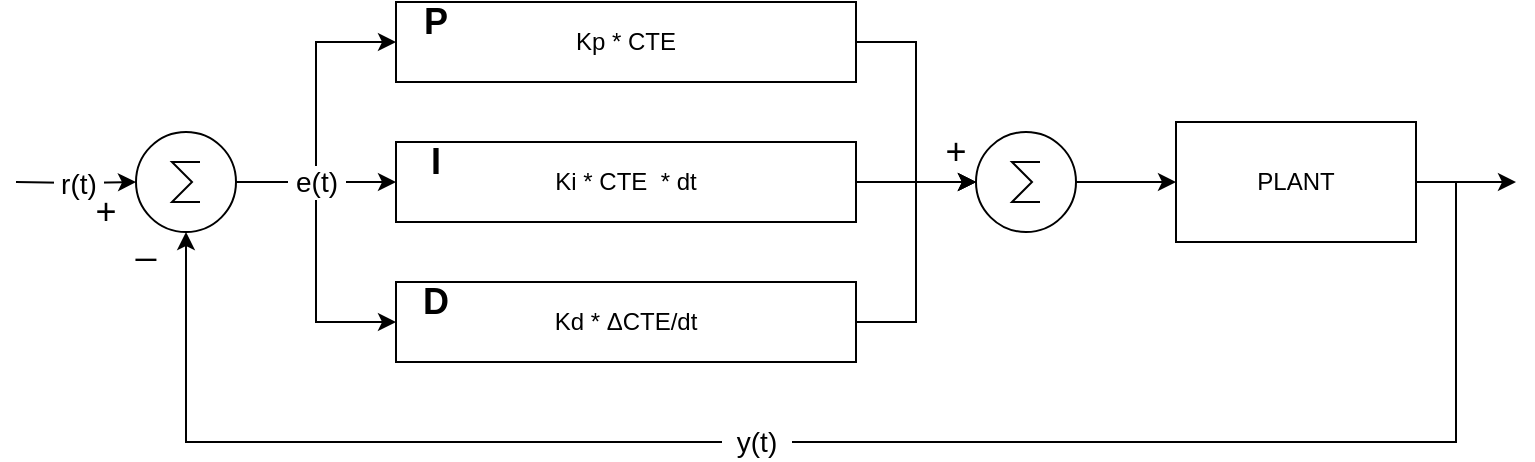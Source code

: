 <mxfile version="10.7.5" type="device"><diagram id="DwrnL7yqbeQTSpEG0i6X" name="Page-1"><mxGraphModel dx="1254" dy="545" grid="1" gridSize="10" guides="1" tooltips="1" connect="1" arrows="1" fold="1" page="1" pageScale="1" pageWidth="850" pageHeight="1100" math="0" shadow="0"><root><mxCell id="0"/><mxCell id="1" parent="0"/><mxCell id="PhFlAsLjl2tC7pbxyW_L-11" style="edgeStyle=orthogonalEdgeStyle;rounded=0;orthogonalLoop=1;jettySize=auto;html=1;exitX=1;exitY=0.5;exitDx=0;exitDy=0;entryX=0;entryY=0.5;entryDx=0;entryDy=0;entryPerimeter=0;" edge="1" parent="1" source="PhFlAsLjl2tC7pbxyW_L-1" target="PhFlAsLjl2tC7pbxyW_L-8"><mxGeometry relative="1" as="geometry"/></mxCell><mxCell id="PhFlAsLjl2tC7pbxyW_L-1" value="Kp * CTE" style="rounded=0;whiteSpace=wrap;html=1;" vertex="1" parent="1"><mxGeometry x="260" y="240" width="230" height="40" as="geometry"/></mxCell><mxCell id="PhFlAsLjl2tC7pbxyW_L-12" style="edgeStyle=orthogonalEdgeStyle;rounded=0;orthogonalLoop=1;jettySize=auto;html=1;exitX=1;exitY=0.5;exitDx=0;exitDy=0;entryX=0;entryY=0.5;entryDx=0;entryDy=0;entryPerimeter=0;" edge="1" parent="1" source="PhFlAsLjl2tC7pbxyW_L-2" target="PhFlAsLjl2tC7pbxyW_L-8"><mxGeometry relative="1" as="geometry"/></mxCell><mxCell id="PhFlAsLjl2tC7pbxyW_L-2" value="Ki * CTE&amp;nbsp; * dt" style="rounded=0;whiteSpace=wrap;html=1;" vertex="1" parent="1"><mxGeometry x="260" y="310" width="230" height="40" as="geometry"/></mxCell><mxCell id="PhFlAsLjl2tC7pbxyW_L-13" style="edgeStyle=orthogonalEdgeStyle;rounded=0;orthogonalLoop=1;jettySize=auto;html=1;exitX=1;exitY=0.5;exitDx=0;exitDy=0;" edge="1" parent="1" source="PhFlAsLjl2tC7pbxyW_L-4"><mxGeometry relative="1" as="geometry"><mxPoint x="550" y="330" as="targetPoint"/><Array as="points"><mxPoint x="520" y="400"/><mxPoint x="520" y="330"/></Array></mxGeometry></mxCell><mxCell id="PhFlAsLjl2tC7pbxyW_L-4" value="Kd *&amp;nbsp;&lt;span&gt;Δ&lt;/span&gt;CTE/dt" style="rounded=0;whiteSpace=wrap;html=1;" vertex="1" parent="1"><mxGeometry x="260" y="380" width="230" height="40" as="geometry"/></mxCell><mxCell id="PhFlAsLjl2tC7pbxyW_L-5" value="&lt;font style=&quot;font-size: 18px&quot;&gt;&lt;b&gt;P&lt;/b&gt;&lt;/font&gt;" style="text;html=1;strokeColor=none;fillColor=none;align=center;verticalAlign=middle;whiteSpace=wrap;rounded=0;" vertex="1" parent="1"><mxGeometry x="260" y="240" width="40" height="20" as="geometry"/></mxCell><mxCell id="PhFlAsLjl2tC7pbxyW_L-6" value="&lt;font style=&quot;font-size: 18px&quot;&gt;&lt;b&gt;I&lt;/b&gt;&lt;/font&gt;" style="text;html=1;strokeColor=none;fillColor=none;align=center;verticalAlign=middle;whiteSpace=wrap;rounded=0;" vertex="1" parent="1"><mxGeometry x="260" y="310" width="40" height="20" as="geometry"/></mxCell><mxCell id="PhFlAsLjl2tC7pbxyW_L-7" value="&lt;font style=&quot;font-size: 18px&quot;&gt;&lt;b&gt;D&lt;/b&gt;&lt;/font&gt;" style="text;html=1;strokeColor=none;fillColor=none;align=center;verticalAlign=middle;whiteSpace=wrap;rounded=0;" vertex="1" parent="1"><mxGeometry x="260" y="380" width="40" height="20" as="geometry"/></mxCell><mxCell id="PhFlAsLjl2tC7pbxyW_L-15" style="edgeStyle=orthogonalEdgeStyle;rounded=0;orthogonalLoop=1;jettySize=auto;html=1;exitX=1;exitY=0.5;exitDx=0;exitDy=0;exitPerimeter=0;entryX=0;entryY=0.5;entryDx=0;entryDy=0;" edge="1" parent="1" source="PhFlAsLjl2tC7pbxyW_L-8" target="PhFlAsLjl2tC7pbxyW_L-14"><mxGeometry relative="1" as="geometry"/></mxCell><mxCell id="PhFlAsLjl2tC7pbxyW_L-8" value="" style="verticalLabelPosition=bottom;shadow=0;dashed=0;align=center;fillColor=#ffffff;html=1;verticalAlign=top;strokeWidth=1;shape=mxgraph.electrical.abstract.sum;" vertex="1" parent="1"><mxGeometry x="550" y="305" width="50" height="50" as="geometry"/></mxCell><mxCell id="PhFlAsLjl2tC7pbxyW_L-17" style="edgeStyle=orthogonalEdgeStyle;rounded=0;orthogonalLoop=1;jettySize=auto;html=1;exitX=1;exitY=0.5;exitDx=0;exitDy=0;entryX=0.5;entryY=1;entryDx=0;entryDy=0;entryPerimeter=0;" edge="1" parent="1" source="PhFlAsLjl2tC7pbxyW_L-14" target="PhFlAsLjl2tC7pbxyW_L-16"><mxGeometry relative="1" as="geometry"><Array as="points"><mxPoint x="790" y="330"/><mxPoint x="790" y="460"/><mxPoint x="155" y="460"/></Array></mxGeometry></mxCell><mxCell id="PhFlAsLjl2tC7pbxyW_L-23" value="&lt;font style=&quot;font-size: 14px&quot;&gt;&amp;nbsp; y(t)&amp;nbsp;&amp;nbsp;&lt;/font&gt;" style="text;html=1;resizable=0;points=[];align=center;verticalAlign=middle;labelBackgroundColor=#ffffff;" vertex="1" connectable="0" parent="PhFlAsLjl2tC7pbxyW_L-17"><mxGeometry x="0.118" y="3" relative="1" as="geometry"><mxPoint x="-3" y="-3" as="offset"/></mxGeometry></mxCell><mxCell id="PhFlAsLjl2tC7pbxyW_L-21" style="edgeStyle=orthogonalEdgeStyle;rounded=0;orthogonalLoop=1;jettySize=auto;html=1;exitX=1;exitY=0.5;exitDx=0;exitDy=0;" edge="1" parent="1" source="PhFlAsLjl2tC7pbxyW_L-14"><mxGeometry relative="1" as="geometry"><mxPoint x="820" y="330" as="targetPoint"/></mxGeometry></mxCell><mxCell id="PhFlAsLjl2tC7pbxyW_L-14" value="PLANT" style="rounded=0;whiteSpace=wrap;html=1;" vertex="1" parent="1"><mxGeometry x="650" y="300" width="120" height="60" as="geometry"/></mxCell><mxCell id="PhFlAsLjl2tC7pbxyW_L-18" style="edgeStyle=orthogonalEdgeStyle;rounded=0;orthogonalLoop=1;jettySize=auto;html=1;exitX=1;exitY=0.5;exitDx=0;exitDy=0;exitPerimeter=0;entryX=0;entryY=0.5;entryDx=0;entryDy=0;" edge="1" parent="1" source="PhFlAsLjl2tC7pbxyW_L-16" target="PhFlAsLjl2tC7pbxyW_L-2"><mxGeometry relative="1" as="geometry"/></mxCell><mxCell id="PhFlAsLjl2tC7pbxyW_L-19" style="edgeStyle=orthogonalEdgeStyle;rounded=0;orthogonalLoop=1;jettySize=auto;html=1;exitX=1;exitY=0.5;exitDx=0;exitDy=0;exitPerimeter=0;entryX=0;entryY=0.5;entryDx=0;entryDy=0;" edge="1" parent="1" source="PhFlAsLjl2tC7pbxyW_L-16" target="PhFlAsLjl2tC7pbxyW_L-1"><mxGeometry relative="1" as="geometry"/></mxCell><mxCell id="PhFlAsLjl2tC7pbxyW_L-20" style="edgeStyle=orthogonalEdgeStyle;rounded=0;orthogonalLoop=1;jettySize=auto;html=1;exitX=1;exitY=0.5;exitDx=0;exitDy=0;exitPerimeter=0;entryX=0;entryY=0.5;entryDx=0;entryDy=0;" edge="1" parent="1" source="PhFlAsLjl2tC7pbxyW_L-16" target="PhFlAsLjl2tC7pbxyW_L-4"><mxGeometry relative="1" as="geometry"/></mxCell><mxCell id="PhFlAsLjl2tC7pbxyW_L-33" value="&lt;font style=&quot;font-size: 14px&quot;&gt;&amp;nbsp;e(t)&amp;nbsp;&lt;/font&gt;" style="text;html=1;resizable=0;points=[];align=center;verticalAlign=middle;labelBackgroundColor=#ffffff;" vertex="1" connectable="0" parent="PhFlAsLjl2tC7pbxyW_L-20"><mxGeometry x="-0.659" y="-1" relative="1" as="geometry"><mxPoint x="14" y="-1" as="offset"/></mxGeometry></mxCell><mxCell id="PhFlAsLjl2tC7pbxyW_L-22" value="&lt;font style=&quot;font-size: 14px&quot;&gt;&amp;nbsp;r(t)&amp;nbsp;&lt;/font&gt;" style="edgeStyle=orthogonalEdgeStyle;rounded=0;orthogonalLoop=1;jettySize=auto;html=1;exitX=0;exitY=0.5;exitDx=0;exitDy=0;exitPerimeter=0;entryX=0;entryY=0.5;entryDx=0;entryDy=0;entryPerimeter=0;" edge="1" parent="1" target="PhFlAsLjl2tC7pbxyW_L-16"><mxGeometry relative="1" as="geometry"><mxPoint x="70" y="330" as="sourcePoint"/></mxGeometry></mxCell><mxCell id="PhFlAsLjl2tC7pbxyW_L-16" value="" style="verticalLabelPosition=bottom;shadow=0;dashed=0;align=center;fillColor=#ffffff;html=1;verticalAlign=top;strokeWidth=1;shape=mxgraph.electrical.abstract.sum;" vertex="1" parent="1"><mxGeometry x="130" y="305" width="50" height="50" as="geometry"/></mxCell><mxCell id="PhFlAsLjl2tC7pbxyW_L-24" value="&lt;span style=&quot;font-size: 18px&quot;&gt;_&lt;/span&gt;" style="text;html=1;strokeColor=none;fillColor=none;align=center;verticalAlign=middle;whiteSpace=wrap;rounded=0;" vertex="1" parent="1"><mxGeometry x="115" y="350" width="40" height="20" as="geometry"/></mxCell><mxCell id="PhFlAsLjl2tC7pbxyW_L-25" value="&lt;span style=&quot;font-size: 18px&quot;&gt;+&lt;/span&gt;" style="text;html=1;strokeColor=none;fillColor=none;align=center;verticalAlign=middle;whiteSpace=wrap;rounded=0;" vertex="1" parent="1"><mxGeometry x="95" y="335" width="40" height="20" as="geometry"/></mxCell><mxCell id="PhFlAsLjl2tC7pbxyW_L-29" value="&lt;span style=&quot;font-size: 18px&quot;&gt;+&lt;/span&gt;" style="text;html=1;strokeColor=none;fillColor=none;align=center;verticalAlign=middle;whiteSpace=wrap;rounded=0;" vertex="1" parent="1"><mxGeometry x="520" y="305" width="40" height="20" as="geometry"/></mxCell></root></mxGraphModel></diagram></mxfile>
